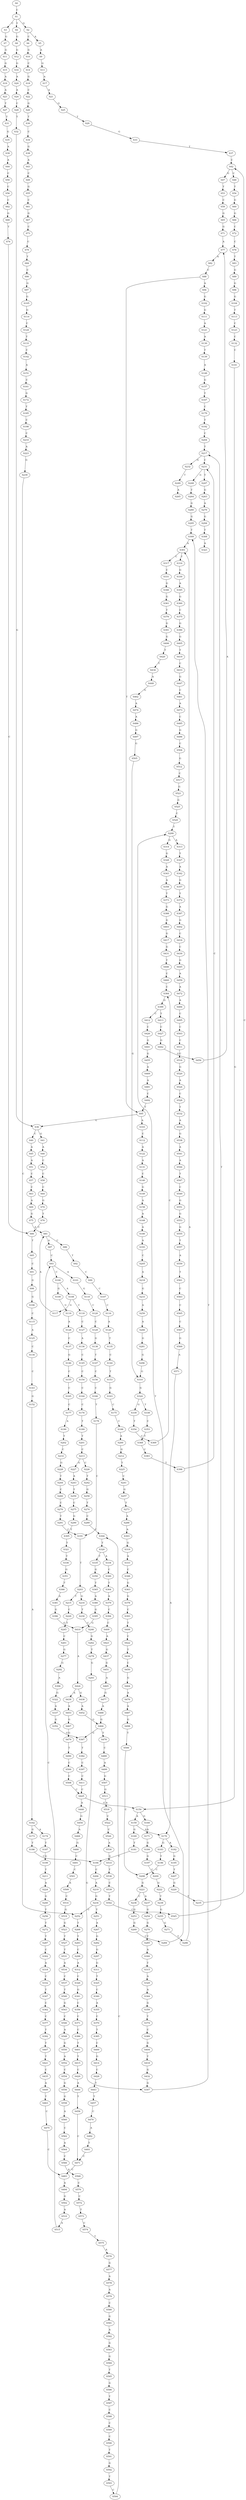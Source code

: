 strict digraph  {
	S0 -> S1 [ label = C ];
	S1 -> S2 [ label = G ];
	S1 -> S3 [ label = C ];
	S1 -> S4 [ label = T ];
	S2 -> S5 [ label = A ];
	S2 -> S6 [ label = C ];
	S3 -> S7 [ label = G ];
	S4 -> S8 [ label = G ];
	S5 -> S9 [ label = A ];
	S6 -> S10 [ label = G ];
	S7 -> S11 [ label = G ];
	S8 -> S12 [ label = G ];
	S9 -> S13 [ label = G ];
	S10 -> S14 [ label = C ];
	S11 -> S15 [ label = G ];
	S12 -> S16 [ label = G ];
	S13 -> S17 [ label = A ];
	S14 -> S18 [ label = G ];
	S15 -> S19 [ label = A ];
	S16 -> S20 [ label = A ];
	S17 -> S21 [ label = A ];
	S18 -> S22 [ label = C ];
	S19 -> S23 [ label = A ];
	S20 -> S24 [ label = A ];
	S21 -> S25 [ label = G ];
	S22 -> S26 [ label = G ];
	S23 -> S27 [ label = T ];
	S24 -> S28 [ label = C ];
	S25 -> S29 [ label = T ];
	S26 -> S30 [ label = T ];
	S27 -> S31 [ label = T ];
	S28 -> S32 [ label = T ];
	S29 -> S33 [ label = G ];
	S30 -> S34 [ label = C ];
	S31 -> S35 [ label = G ];
	S32 -> S36 [ label = G ];
	S33 -> S37 [ label = T ];
	S34 -> S38 [ label = G ];
	S35 -> S39 [ label = A ];
	S36 -> S40 [ label = C ];
	S36 -> S41 [ label = G ];
	S37 -> S42 [ label = C ];
	S38 -> S43 [ label = A ];
	S39 -> S44 [ label = A ];
	S40 -> S45 [ label = A ];
	S41 -> S46 [ label = A ];
	S42 -> S47 [ label = G ];
	S42 -> S48 [ label = C ];
	S43 -> S49 [ label = C ];
	S44 -> S50 [ label = C ];
	S45 -> S51 [ label = A ];
	S46 -> S52 [ label = C ];
	S47 -> S53 [ label = T ];
	S48 -> S54 [ label = T ];
	S49 -> S55 [ label = G ];
	S50 -> S56 [ label = C ];
	S51 -> S57 [ label = C ];
	S52 -> S58 [ label = C ];
	S53 -> S59 [ label = C ];
	S54 -> S60 [ label = G ];
	S55 -> S61 [ label = C ];
	S56 -> S62 [ label = C ];
	S57 -> S63 [ label = C ];
	S58 -> S64 [ label = C ];
	S59 -> S65 [ label = G ];
	S60 -> S66 [ label = G ];
	S61 -> S67 [ label = G ];
	S62 -> S68 [ label = G ];
	S63 -> S69 [ label = A ];
	S64 -> S70 [ label = G ];
	S65 -> S71 [ label = G ];
	S66 -> S72 [ label = C ];
	S67 -> S73 [ label = C ];
	S68 -> S74 [ label = T ];
	S69 -> S75 [ label = G ];
	S70 -> S76 [ label = T ];
	S71 -> S77 [ label = A ];
	S72 -> S78 [ label = C ];
	S73 -> S79 [ label = C ];
	S74 -> S80 [ label = C ];
	S75 -> S81 [ label = A ];
	S76 -> S80 [ label = C ];
	S77 -> S82 [ label = A ];
	S78 -> S83 [ label = T ];
	S79 -> S84 [ label = T ];
	S80 -> S85 [ label = T ];
	S81 -> S86 [ label = C ];
	S81 -> S87 [ label = A ];
	S82 -> S88 [ label = C ];
	S83 -> S89 [ label = G ];
	S84 -> S90 [ label = C ];
	S85 -> S91 [ label = C ];
	S86 -> S92 [ label = T ];
	S87 -> S93 [ label = C ];
	S88 -> S94 [ label = A ];
	S88 -> S95 [ label = T ];
	S89 -> S96 [ label = G ];
	S90 -> S97 [ label = G ];
	S91 -> S98 [ label = G ];
	S92 -> S99 [ label = C ];
	S93 -> S100 [ label = C ];
	S93 -> S101 [ label = A ];
	S94 -> S102 [ label = G ];
	S95 -> S36 [ label = G ];
	S95 -> S103 [ label = A ];
	S96 -> S104 [ label = G ];
	S97 -> S105 [ label = G ];
	S98 -> S106 [ label = G ];
	S99 -> S107 [ label = C ];
	S100 -> S108 [ label = A ];
	S100 -> S109 [ label = G ];
	S101 -> S110 [ label = G ];
	S102 -> S111 [ label = G ];
	S103 -> S112 [ label = C ];
	S104 -> S113 [ label = T ];
	S105 -> S114 [ label = G ];
	S106 -> S115 [ label = C ];
	S107 -> S116 [ label = C ];
	S108 -> S117 [ label = G ];
	S108 -> S118 [ label = C ];
	S109 -> S119 [ label = G ];
	S110 -> S120 [ label = C ];
	S111 -> S121 [ label = A ];
	S112 -> S122 [ label = A ];
	S113 -> S123 [ label = C ];
	S114 -> S124 [ label = C ];
	S115 -> S125 [ label = A ];
	S116 -> S126 [ label = A ];
	S117 -> S81 [ label = A ];
	S118 -> S127 [ label = C ];
	S119 -> S128 [ label = A ];
	S120 -> S129 [ label = C ];
	S121 -> S130 [ label = A ];
	S122 -> S131 [ label = A ];
	S123 -> S132 [ label = C ];
	S124 -> S133 [ label = T ];
	S125 -> S134 [ label = C ];
	S126 -> S135 [ label = T ];
	S127 -> S136 [ label = A ];
	S128 -> S137 [ label = C ];
	S129 -> S138 [ label = G ];
	S130 -> S139 [ label = T ];
	S131 -> S140 [ label = C ];
	S132 -> S141 [ label = C ];
	S133 -> S142 [ label = C ];
	S134 -> S143 [ label = C ];
	S135 -> S144 [ label = C ];
	S136 -> S145 [ label = C ];
	S137 -> S146 [ label = G ];
	S138 -> S147 [ label = T ];
	S139 -> S148 [ label = A ];
	S140 -> S149 [ label = G ];
	S141 -> S150 [ label = G ];
	S142 -> S151 [ label = A ];
	S143 -> S152 [ label = G ];
	S144 -> S153 [ label = T ];
	S145 -> S154 [ label = C ];
	S146 -> S155 [ label = C ];
	S147 -> S156 [ label = C ];
	S148 -> S157 [ label = G ];
	S149 -> S158 [ label = A ];
	S150 -> S159 [ label = A ];
	S150 -> S160 [ label = G ];
	S151 -> S161 [ label = C ];
	S152 -> S162 [ label = A ];
	S153 -> S163 [ label = G ];
	S154 -> S164 [ label = C ];
	S155 -> S165 [ label = C ];
	S156 -> S166 [ label = C ];
	S157 -> S167 [ label = T ];
	S158 -> S168 [ label = A ];
	S159 -> S169 [ label = G ];
	S159 -> S170 [ label = A ];
	S160 -> S171 [ label = A ];
	S161 -> S172 [ label = G ];
	S162 -> S173 [ label = G ];
	S162 -> S174 [ label = A ];
	S163 -> S175 [ label = C ];
	S164 -> S176 [ label = C ];
	S165 -> S177 [ label = C ];
	S166 -> S178 [ label = T ];
	S167 -> S179 [ label = C ];
	S168 -> S180 [ label = A ];
	S169 -> S181 [ label = T ];
	S170 -> S182 [ label = A ];
	S170 -> S183 [ label = G ];
	S171 -> S184 [ label = G ];
	S172 -> S185 [ label = T ];
	S173 -> S186 [ label = T ];
	S174 -> S187 [ label = T ];
	S175 -> S188 [ label = C ];
	S176 -> S189 [ label = T ];
	S177 -> S190 [ label = A ];
	S178 -> S191 [ label = C ];
	S179 -> S192 [ label = T ];
	S180 -> S193 [ label = A ];
	S181 -> S194 [ label = C ];
	S182 -> S195 [ label = G ];
	S183 -> S196 [ label = T ];
	S184 -> S197 [ label = G ];
	S185 -> S198 [ label = C ];
	S186 -> S194 [ label = C ];
	S187 -> S199 [ label = G ];
	S188 -> S200 [ label = A ];
	S189 -> S201 [ label = T ];
	S190 -> S202 [ label = T ];
	S191 -> S203 [ label = T ];
	S192 -> S204 [ label = C ];
	S193 -> S205 [ label = C ];
	S194 -> S206 [ label = C ];
	S195 -> S207 [ label = T ];
	S196 -> S208 [ label = C ];
	S197 -> S209 [ label = C ];
	S198 -> S210 [ label = C ];
	S199 -> S211 [ label = T ];
	S200 -> S212 [ label = G ];
	S201 -> S213 [ label = C ];
	S202 -> S214 [ label = C ];
	S203 -> S215 [ label = T ];
	S203 -> S216 [ label = G ];
	S204 -> S217 [ label = T ];
	S205 -> S218 [ label = A ];
	S206 -> S219 [ label = A ];
	S207 -> S220 [ label = G ];
	S208 -> S221 [ label = G ];
	S209 -> S222 [ label = G ];
	S210 -> S223 [ label = A ];
	S211 -> S224 [ label = A ];
	S212 -> S225 [ label = T ];
	S213 -> S226 [ label = C ];
	S213 -> S227 [ label = G ];
	S214 -> S228 [ label = G ];
	S215 -> S229 [ label = C ];
	S216 -> S230 [ label = T ];
	S217 -> S231 [ label = C ];
	S217 -> S232 [ label = G ];
	S218 -> S233 [ label = G ];
	S219 -> S234 [ label = G ];
	S220 -> S235 [ label = T ];
	S221 -> S236 [ label = C ];
	S221 -> S237 [ label = A ];
	S222 -> S238 [ label = T ];
	S223 -> S239 [ label = G ];
	S224 -> S240 [ label = G ];
	S225 -> S241 [ label = C ];
	S226 -> S242 [ label = T ];
	S227 -> S243 [ label = A ];
	S228 -> S244 [ label = T ];
	S229 -> S245 [ label = T ];
	S230 -> S246 [ label = C ];
	S231 -> S247 [ label = T ];
	S231 -> S248 [ label = G ];
	S232 -> S249 [ label = T ];
	S233 -> S250 [ label = A ];
	S234 -> S251 [ label = T ];
	S234 -> S252 [ label = C ];
	S235 -> S42 [ label = C ];
	S236 -> S253 [ label = G ];
	S237 -> S254 [ label = G ];
	S238 -> S255 [ label = G ];
	S239 -> S252 [ label = C ];
	S240 -> S256 [ label = T ];
	S241 -> S257 [ label = G ];
	S242 -> S258 [ label = G ];
	S243 -> S259 [ label = T ];
	S244 -> S260 [ label = C ];
	S245 -> S261 [ label = C ];
	S246 -> S262 [ label = G ];
	S247 -> S263 [ label = G ];
	S248 -> S264 [ label = T ];
	S249 -> S265 [ label = A ];
	S250 -> S266 [ label = A ];
	S251 -> S267 [ label = A ];
	S252 -> S268 [ label = T ];
	S253 -> S269 [ label = G ];
	S254 -> S270 [ label = G ];
	S255 -> S271 [ label = G ];
	S256 -> S272 [ label = T ];
	S257 -> S273 [ label = T ];
	S258 -> S274 [ label = T ];
	S259 -> S275 [ label = C ];
	S260 -> S276 [ label = C ];
	S261 -> S277 [ label = G ];
	S262 -> S278 [ label = T ];
	S263 -> S279 [ label = A ];
	S264 -> S280 [ label = G ];
	S266 -> S281 [ label = G ];
	S267 -> S282 [ label = G ];
	S268 -> S283 [ label = T ];
	S269 -> S284 [ label = C ];
	S270 -> S285 [ label = T ];
	S271 -> S286 [ label = T ];
	S272 -> S287 [ label = T ];
	S273 -> S288 [ label = A ];
	S274 -> S289 [ label = C ];
	S275 -> S290 [ label = G ];
	S276 -> S291 [ label = T ];
	S277 -> S292 [ label = G ];
	S278 -> S293 [ label = G ];
	S279 -> S294 [ label = G ];
	S280 -> S295 [ label = G ];
	S281 -> S296 [ label = G ];
	S282 -> S297 [ label = G ];
	S283 -> S298 [ label = C ];
	S284 -> S299 [ label = T ];
	S285 -> S300 [ label = A ];
	S286 -> S301 [ label = A ];
	S287 -> S302 [ label = C ];
	S288 -> S303 [ label = A ];
	S289 -> S304 [ label = C ];
	S290 -> S305 [ label = T ];
	S291 -> S191 [ label = C ];
	S292 -> S306 [ label = A ];
	S293 -> S307 [ label = G ];
	S294 -> S308 [ label = T ];
	S295 -> S309 [ label = T ];
	S296 -> S310 [ label = G ];
	S297 -> S311 [ label = G ];
	S298 -> S312 [ label = A ];
	S299 -> S313 [ label = A ];
	S299 -> S314 [ label = G ];
	S300 -> S315 [ label = T ];
	S301 -> S316 [ label = T ];
	S301 -> S317 [ label = C ];
	S302 -> S318 [ label = A ];
	S303 -> S319 [ label = G ];
	S304 -> S320 [ label = T ];
	S305 -> S321 [ label = T ];
	S306 -> S322 [ label = G ];
	S307 -> S309 [ label = T ];
	S308 -> S323 [ label = A ];
	S309 -> S301 [ label = A ];
	S310 -> S324 [ label = G ];
	S311 -> S325 [ label = T ];
	S312 -> S326 [ label = C ];
	S313 -> S327 [ label = T ];
	S314 -> S328 [ label = G ];
	S315 -> S329 [ label = A ];
	S316 -> S330 [ label = G ];
	S317 -> S331 [ label = C ];
	S318 -> S332 [ label = C ];
	S319 -> S333 [ label = A ];
	S320 -> S334 [ label = A ];
	S320 -> S335 [ label = T ];
	S321 -> S336 [ label = T ];
	S322 -> S337 [ label = A ];
	S324 -> S338 [ label = T ];
	S324 -> S339 [ label = G ];
	S325 -> S340 [ label = C ];
	S326 -> S341 [ label = G ];
	S327 -> S342 [ label = A ];
	S328 -> S343 [ label = A ];
	S329 -> S344 [ label = A ];
	S330 -> S345 [ label = A ];
	S331 -> S346 [ label = G ];
	S332 -> S347 [ label = T ];
	S333 -> S348 [ label = C ];
	S334 -> S349 [ label = C ];
	S335 -> S350 [ label = G ];
	S336 -> S351 [ label = G ];
	S337 -> S352 [ label = G ];
	S338 -> S353 [ label = C ];
	S339 -> S354 [ label = T ];
	S340 -> S355 [ label = A ];
	S341 -> S356 [ label = C ];
	S342 -> S357 [ label = G ];
	S343 -> S358 [ label = A ];
	S344 -> S359 [ label = G ];
	S345 -> S360 [ label = G ];
	S346 -> S361 [ label = G ];
	S347 -> S362 [ label = C ];
	S348 -> S363 [ label = G ];
	S349 -> S364 [ label = T ];
	S350 -> S365 [ label = T ];
	S351 -> S366 [ label = T ];
	S352 -> S367 [ label = G ];
	S353 -> S368 [ label = T ];
	S354 -> S369 [ label = C ];
	S355 -> S370 [ label = C ];
	S356 -> S371 [ label = C ];
	S357 -> S372 [ label = T ];
	S358 -> S373 [ label = T ];
	S359 -> S374 [ label = T ];
	S360 -> S375 [ label = C ];
	S361 -> S376 [ label = T ];
	S362 -> S377 [ label = C ];
	S363 -> S378 [ label = G ];
	S364 -> S379 [ label = A ];
	S365 -> S380 [ label = A ];
	S366 -> S381 [ label = A ];
	S367 -> S382 [ label = T ];
	S368 -> S383 [ label = C ];
	S369 -> S384 [ label = C ];
	S370 -> S385 [ label = T ];
	S371 -> S386 [ label = C ];
	S372 -> S387 [ label = A ];
	S373 -> S388 [ label = G ];
	S374 -> S389 [ label = C ];
	S375 -> S390 [ label = G ];
	S376 -> S391 [ label = G ];
	S377 -> S392 [ label = T ];
	S378 -> S393 [ label = C ];
	S379 -> S394 [ label = C ];
	S380 -> S395 [ label = G ];
	S381 -> S396 [ label = G ];
	S382 -> S397 [ label = C ];
	S383 -> S398 [ label = T ];
	S384 -> S399 [ label = G ];
	S385 -> S400 [ label = C ];
	S386 -> S401 [ label = T ];
	S387 -> S402 [ label = G ];
	S388 -> S403 [ label = G ];
	S389 -> S404 [ label = G ];
	S390 -> S405 [ label = G ];
	S391 -> S406 [ label = G ];
	S392 -> S407 [ label = T ];
	S393 -> S408 [ label = T ];
	S394 -> S409 [ label = C ];
	S395 -> S410 [ label = G ];
	S396 -> S410 [ label = G ];
	S397 -> S411 [ label = C ];
	S398 -> S231 [ label = C ];
	S399 -> S412 [ label = C ];
	S399 -> S413 [ label = T ];
	S400 -> S414 [ label = G ];
	S401 -> S415 [ label = T ];
	S402 -> S416 [ label = C ];
	S403 -> S417 [ label = G ];
	S404 -> S418 [ label = T ];
	S405 -> S419 [ label = T ];
	S406 -> S420 [ label = T ];
	S407 -> S421 [ label = T ];
	S408 -> S422 [ label = C ];
	S409 -> S423 [ label = A ];
	S410 -> S424 [ label = A ];
	S411 -> S425 [ label = C ];
	S412 -> S426 [ label = C ];
	S413 -> S427 [ label = C ];
	S414 -> S428 [ label = C ];
	S415 -> S429 [ label = C ];
	S416 -> S430 [ label = C ];
	S417 -> S431 [ label = G ];
	S418 -> S432 [ label = G ];
	S419 -> S433 [ label = C ];
	S420 -> S434 [ label = T ];
	S421 -> S435 [ label = C ];
	S422 -> S436 [ label = T ];
	S423 -> S437 [ label = G ];
	S424 -> S438 [ label = G ];
	S424 -> S439 [ label = A ];
	S425 -> S440 [ label = A ];
	S425 -> S150 [ label = G ];
	S426 -> S441 [ label = G ];
	S427 -> S442 [ label = G ];
	S428 -> S443 [ label = T ];
	S429 -> S444 [ label = A ];
	S430 -> S445 [ label = G ];
	S431 -> S446 [ label = T ];
	S432 -> S307 [ label = G ];
	S433 -> S447 [ label = G ];
	S434 -> S448 [ label = A ];
	S435 -> S449 [ label = A ];
	S436 -> S450 [ label = C ];
	S437 -> S451 [ label = G ];
	S438 -> S452 [ label = A ];
	S439 -> S453 [ label = A ];
	S440 -> S454 [ label = G ];
	S441 -> S455 [ label = G ];
	S442 -> S456 [ label = G ];
	S443 -> S457 [ label = T ];
	S444 -> S458 [ label = T ];
	S445 -> S459 [ label = A ];
	S446 -> S460 [ label = C ];
	S447 -> S461 [ label = C ];
	S448 -> S462 [ label = G ];
	S449 -> S463 [ label = T ];
	S450 -> S464 [ label = G ];
	S451 -> S465 [ label = A ];
	S452 -> S466 [ label = G ];
	S453 -> S467 [ label = G ];
	S454 -> S468 [ label = A ];
	S455 -> S469 [ label = A ];
	S456 -> S77 [ label = A ];
	S457 -> S470 [ label = C ];
	S458 -> S471 [ label = C ];
	S459 -> S472 [ label = A ];
	S460 -> S384 [ label = C ];
	S461 -> S473 [ label = A ];
	S462 -> S474 [ label = A ];
	S463 -> S475 [ label = C ];
	S464 -> S476 [ label = A ];
	S465 -> S477 [ label = G ];
	S466 -> S478 [ label = T ];
	S466 -> S367 [ label = G ];
	S467 -> S479 [ label = G ];
	S468 -> S480 [ label = G ];
	S469 -> S481 [ label = A ];
	S470 -> S482 [ label = A ];
	S471 -> S483 [ label = C ];
	S472 -> S484 [ label = A ];
	S473 -> S485 [ label = C ];
	S474 -> S486 [ label = A ];
	S475 -> S483 [ label = C ];
	S476 -> S487 [ label = A ];
	S477 -> S488 [ label = A ];
	S478 -> S489 [ label = C ];
	S479 -> S490 [ label = T ];
	S480 -> S491 [ label = C ];
	S481 -> S492 [ label = C ];
	S482 -> S493 [ label = T ];
	S483 -> S494 [ label = A ];
	S484 -> S495 [ label = C ];
	S485 -> S496 [ label = G ];
	S486 -> S497 [ label = G ];
	S487 -> S498 [ label = G ];
	S488 -> S466 [ label = G ];
	S489 -> S499 [ label = A ];
	S490 -> S500 [ label = C ];
	S491 -> S501 [ label = C ];
	S492 -> S95 [ label = T ];
	S493 -> S471 [ label = C ];
	S494 -> S502 [ label = G ];
	S495 -> S503 [ label = C ];
	S496 -> S504 [ label = C ];
	S497 -> S505 [ label = G ];
	S498 -> S506 [ label = T ];
	S499 -> S507 [ label = G ];
	S500 -> S508 [ label = C ];
	S501 -> S509 [ label = A ];
	S502 -> S510 [ label = A ];
	S503 -> S511 [ label = C ];
	S504 -> S512 [ label = G ];
	S505 -> S310 [ label = G ];
	S506 -> S208 [ label = C ];
	S507 -> S513 [ label = G ];
	S508 -> S425 [ label = C ];
	S509 -> S514 [ label = C ];
	S510 -> S515 [ label = A ];
	S511 -> S516 [ label = C ];
	S512 -> S517 [ label = C ];
	S513 -> S518 [ label = A ];
	S514 -> S519 [ label = G ];
	S515 -> S93 [ label = C ];
	S516 -> S520 [ label = G ];
	S517 -> S521 [ label = G ];
	S518 -> S522 [ label = C ];
	S519 -> S523 [ label = G ];
	S520 -> S524 [ label = A ];
	S521 -> S525 [ label = G ];
	S522 -> S526 [ label = C ];
	S523 -> S527 [ label = T ];
	S524 -> S528 [ label = C ];
	S525 -> S529 [ label = C ];
	S526 -> S530 [ label = A ];
	S527 -> S531 [ label = T ];
	S528 -> S532 [ label = T ];
	S529 -> S299 [ label = T ];
	S530 -> S533 [ label = G ];
	S531 -> S534 [ label = A ];
	S532 -> S535 [ label = A ];
	S533 -> S536 [ label = T ];
	S534 -> S537 [ label = C ];
	S535 -> S538 [ label = G ];
	S536 -> S539 [ label = C ];
	S537 -> S540 [ label = T ];
	S538 -> S541 [ label = A ];
	S539 -> S542 [ label = T ];
	S540 -> S543 [ label = G ];
	S541 -> S544 [ label = A ];
	S542 -> S545 [ label = C ];
	S543 -> S546 [ label = C ];
	S544 -> S547 [ label = T ];
	S545 -> S217 [ label = T ];
	S546 -> S548 [ label = A ];
	S547 -> S549 [ label = C ];
	S548 -> S550 [ label = G ];
	S549 -> S551 [ label = G ];
	S550 -> S552 [ label = A ];
	S551 -> S553 [ label = G ];
	S552 -> S554 [ label = C ];
	S553 -> S555 [ label = G ];
	S554 -> S556 [ label = G ];
	S555 -> S557 [ label = T ];
	S556 -> S558 [ label = G ];
	S557 -> S559 [ label = A ];
	S558 -> S560 [ label = A ];
	S559 -> S561 [ label = T ];
	S560 -> S562 [ label = C ];
	S561 -> S563 [ label = C ];
	S562 -> S564 [ label = A ];
	S563 -> S565 [ label = C ];
	S564 -> S566 [ label = C ];
	S565 -> S567 [ label = C ];
	S566 -> S568 [ label = A ];
	S567 -> S569 [ label = G ];
	S568 -> S570 [ label = C ];
	S569 -> S571 [ label = A ];
	S570 -> S572 [ label = C ];
	S571 -> S170 [ label = A ];
	S572 -> S573 [ label = T ];
	S573 -> S574 [ label = C ];
	S574 -> S575 [ label = T ];
	S575 -> S576 [ label = A ];
	S576 -> S577 [ label = G ];
	S577 -> S578 [ label = A ];
	S578 -> S579 [ label = A ];
	S579 -> S580 [ label = C ];
	S580 -> S581 [ label = G ];
	S581 -> S582 [ label = A ];
	S582 -> S583 [ label = G ];
	S583 -> S584 [ label = G ];
	S584 -> S585 [ label = T ];
	S585 -> S586 [ label = G ];
	S586 -> S587 [ label = T ];
	S587 -> S588 [ label = C ];
	S588 -> S589 [ label = C ];
	S589 -> S590 [ label = C ];
	S590 -> S591 [ label = T ];
	S591 -> S592 [ label = G ];
	S592 -> S593 [ label = T ];
	S593 -> S594 [ label = C ];
	S594 -> S304 [ label = C ];
}
